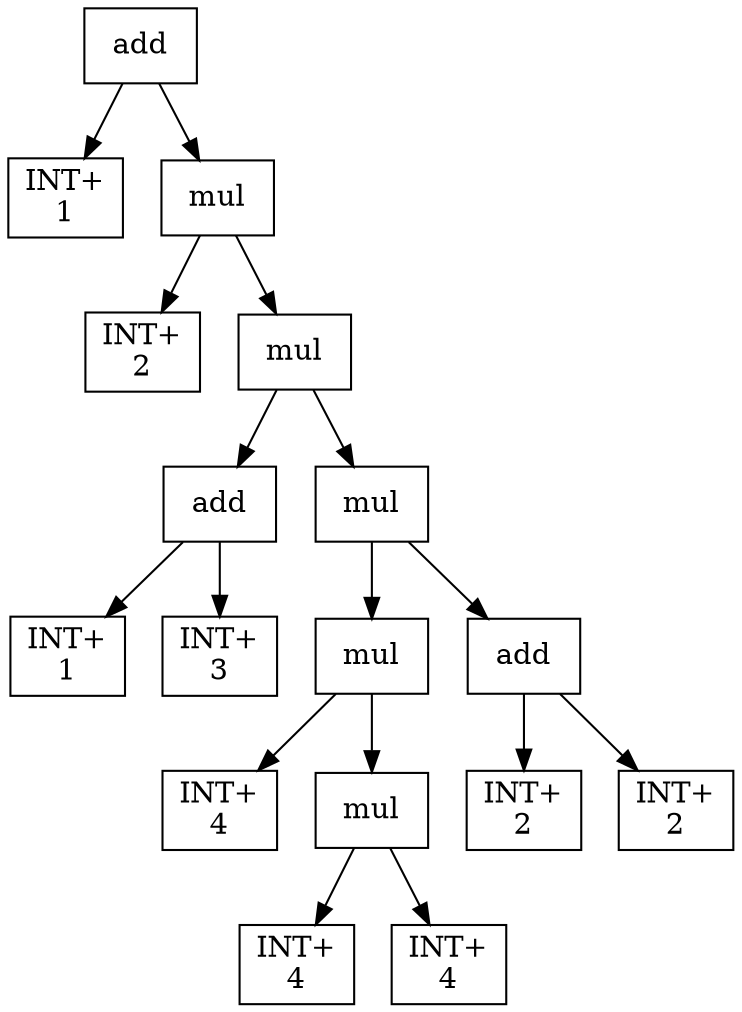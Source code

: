 digraph expr {
  node [shape=box];
  n1 [label="add"];
  n2 [label="INT+\n1"];
  n3 [label="mul"];
  n4 [label="INT+\n2"];
  n5 [label="mul"];
  n6 [label="add"];
  n7 [label="INT+\n1"];
  n8 [label="INT+\n3"];
  n6 -> n7;
  n6 -> n8;
  n9 [label="mul"];
  n10 [label="mul"];
  n11 [label="INT+\n4"];
  n12 [label="mul"];
  n13 [label="INT+\n4"];
  n14 [label="INT+\n4"];
  n12 -> n13;
  n12 -> n14;
  n10 -> n11;
  n10 -> n12;
  n15 [label="add"];
  n16 [label="INT+\n2"];
  n17 [label="INT+\n2"];
  n15 -> n16;
  n15 -> n17;
  n9 -> n10;
  n9 -> n15;
  n5 -> n6;
  n5 -> n9;
  n3 -> n4;
  n3 -> n5;
  n1 -> n2;
  n1 -> n3;
}